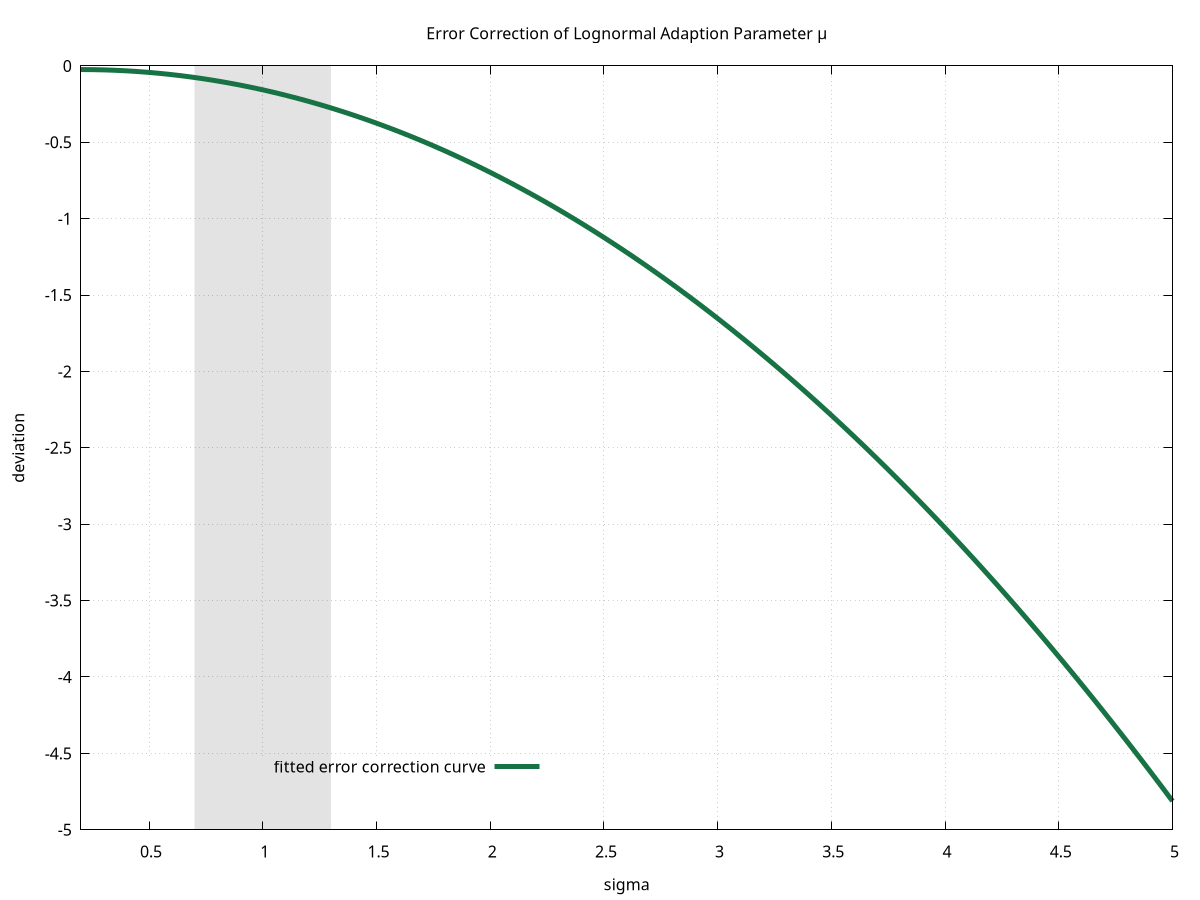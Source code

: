 set datafile separator ";"
#set term png size 1739,1306
set term png size 870,653 font "Times, 12"
set key font ",12"
set output "pe_error_curve.png"
set xlabel "sigma"
set ylabel "deviation"
set xrange [0.2:5]
set key nobox left bottom

set title "Error Correction of Lognormal Adaption Parameter µ"
set grid xtics mxtics ytics mytics

Maincolor = "#177244"

Maincolor2 = "#EF4F00"
Shadecolor2 = "#80E0A080"

Truthcolor = "#003c9e"

filename = "..\\datasets\\pos_data_stats.csv"
filename2 = "..\\datasets\\pos_data_errcorr_stats.csv"

f(si) = -0.207898 * si * si + 0.083586 * si - 0.032573

set object 1 rectangle from "0.7",graph 0 to "1.3",graph 1 fs solid noborder fc rgb "#AAAAAAAA" behind


plot f(x) lw 5 lc rgb Maincolor title "fitted error correction curve",\
     filename using 1:3:2:6 with errorbars pt 4 lw 3 lc rgb Maincolor2 title "deviation",\
     filename2 using 1:3 pt 1 lw 3 lc rgb Truthcolor title "difference of deviation and error correction"

#pause -1
